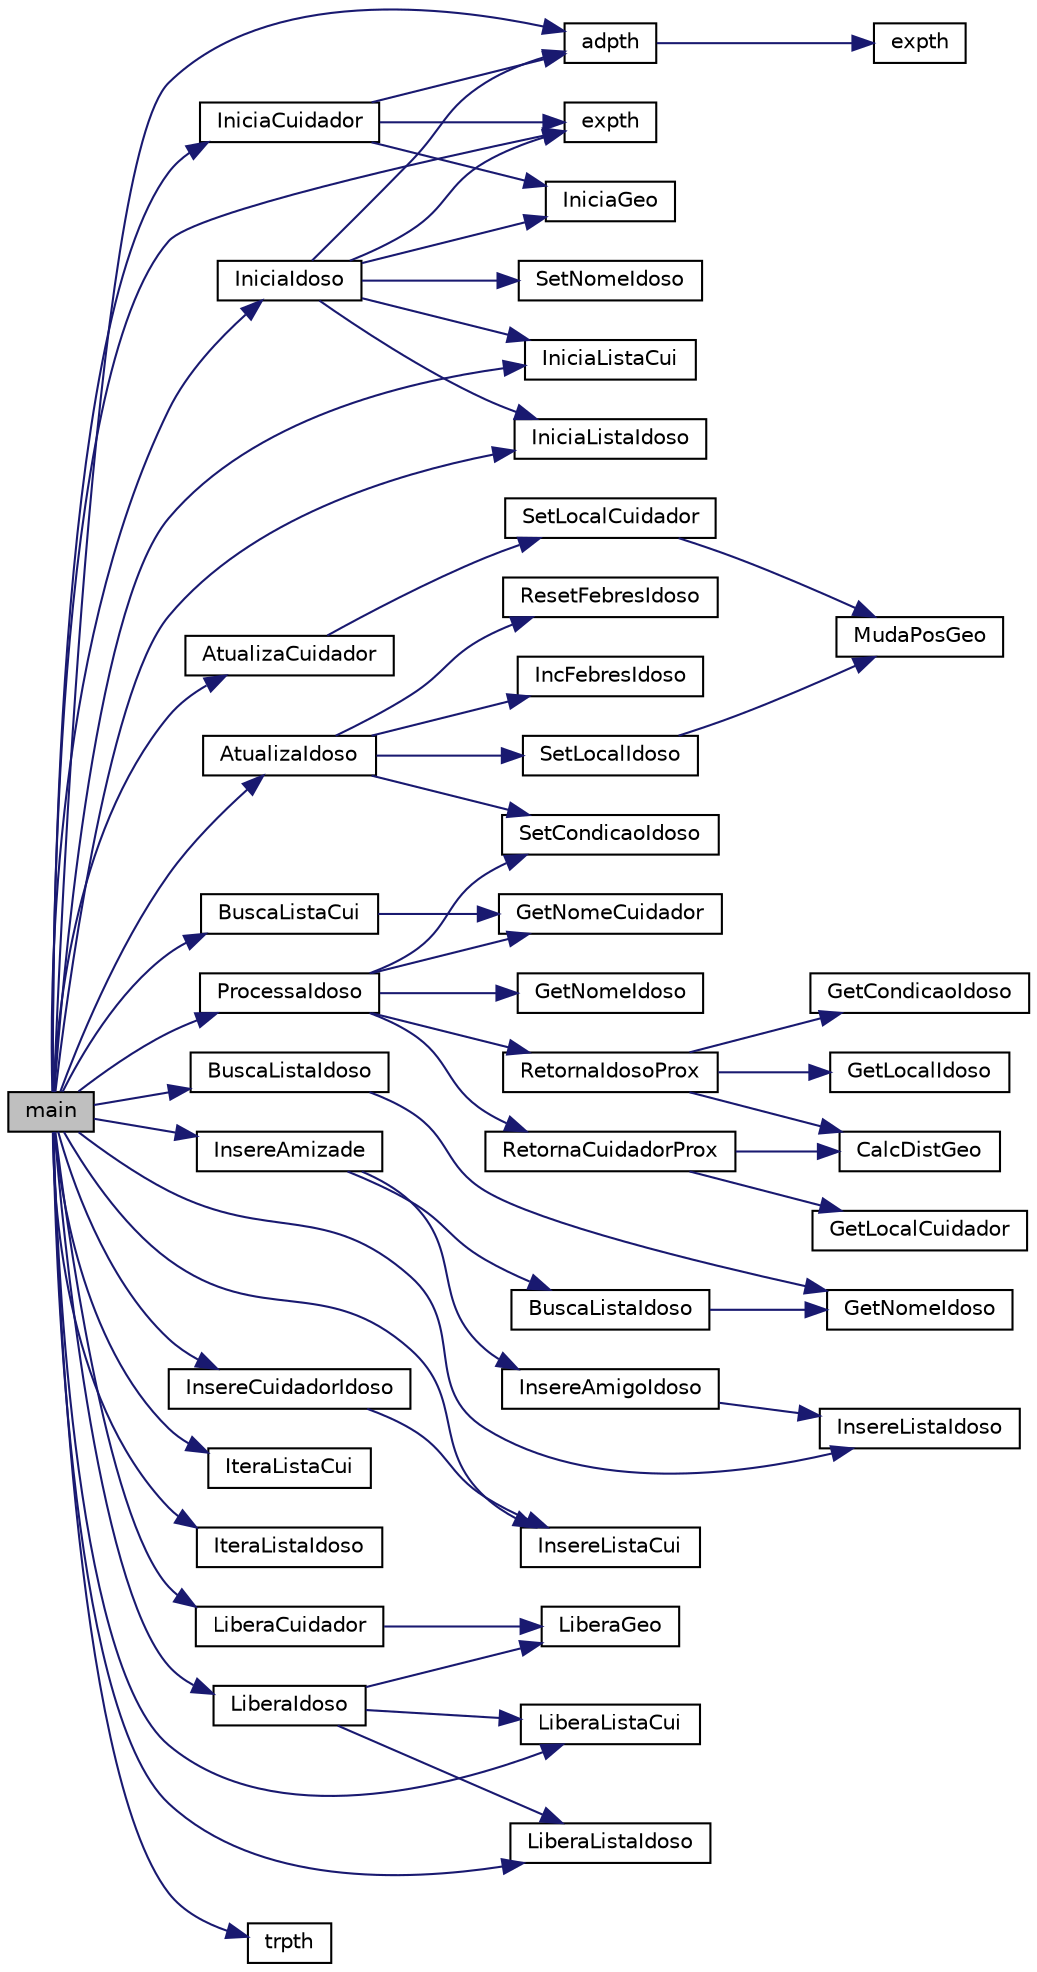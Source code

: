 digraph "main"
{
 // LATEX_PDF_SIZE
  edge [fontname="Helvetica",fontsize="10",labelfontname="Helvetica",labelfontsize="10"];
  node [fontname="Helvetica",fontsize="10",shape=record];
  rankdir="LR";
  Node1 [label="main",height=0.2,width=0.4,color="black", fillcolor="grey75", style="filled", fontcolor="black",tooltip=" "];
  Node1 -> Node2 [color="midnightblue",fontsize="10",style="solid"];
  Node2 [label="adpth",height=0.2,width=0.4,color="black", fillcolor="white", style="filled",URL="$pathman_8h.html#a8ac57bc6fde707215bb75ce25309489b",tooltip="adiciona uma string no final do caminho, com um divisor no meio se o path terminar com um divisor,..."];
  Node2 -> Node3 [color="midnightblue",fontsize="10",style="solid"];
  Node3 [label="expth",height=0.2,width=0.4,color="black", fillcolor="white", style="filled",URL="$pathman_8c.html#a18886c8669c2a9541f75720f21bdb84c",tooltip="Extend path: adiciona uma string no final do caminho."];
  Node1 -> Node4 [color="midnightblue",fontsize="10",style="solid"];
  Node4 [label="AtualizaCuidador",height=0.2,width=0.4,color="black", fillcolor="white", style="filled",URL="$cuidador_8h.html#a676000430da09bc26e44294be49ce6a7",tooltip="Faz a leitura de uma nova linha do arquivo referente ao cuidador, atualizando seu local no dado tempo..."];
  Node4 -> Node5 [color="midnightblue",fontsize="10",style="solid"];
  Node5 [label="SetLocalCuidador",height=0.2,width=0.4,color="black", fillcolor="white", style="filled",URL="$cuidador_8c.html#a8eb550092858dafae62ebcc83fa99921",tooltip="Define o Local (de tipo Geoloc) do objeto Cuidador."];
  Node5 -> Node6 [color="midnightblue",fontsize="10",style="solid"];
  Node6 [label="MudaPosGeo",height=0.2,width=0.4,color="black", fillcolor="white", style="filled",URL="$geoloc_8h.html#ad15a017b73ab2909652b15b346373bb7",tooltip="Define a geolocalizacao dada para os valores de latitude e longitude passados."];
  Node1 -> Node7 [color="midnightblue",fontsize="10",style="solid"];
  Node7 [label="AtualizaIdoso",height=0.2,width=0.4,color="black", fillcolor="white", style="filled",URL="$idoso_8h.html#a9f1d51ea97ea9f557a840325ef5fb737",tooltip="Faz a leitura de uma nova linha do arquivo referente ao Idoso, atualizando seus dados no dado tempo."];
  Node7 -> Node8 [color="midnightblue",fontsize="10",style="solid"];
  Node8 [label="IncFebresIdoso",height=0.2,width=0.4,color="black", fillcolor="white", style="filled",URL="$idoso_8c.html#abcba8ce4d83ae423bb11438deb58b55e",tooltip="Incrementa o contador de febres baixas seguidas do Idoso."];
  Node7 -> Node9 [color="midnightblue",fontsize="10",style="solid"];
  Node9 [label="ResetFebresIdoso",height=0.2,width=0.4,color="black", fillcolor="white", style="filled",URL="$idoso_8c.html#a074ec0beda9207173bb20248369d008e",tooltip="Zera o contador de febres baixas do Idoso."];
  Node7 -> Node10 [color="midnightblue",fontsize="10",style="solid"];
  Node10 [label="SetCondicaoIdoso",height=0.2,width=0.4,color="black", fillcolor="white", style="filled",URL="$idoso_8c.html#a05c6062c3c814bfd4b9b219ccd09caa0",tooltip="Define uma nova Condicao ao Idoso."];
  Node7 -> Node11 [color="midnightblue",fontsize="10",style="solid"];
  Node11 [label="SetLocalIdoso",height=0.2,width=0.4,color="black", fillcolor="white", style="filled",URL="$idoso_8c.html#a73c41422fa6d8127dff69b6b02894fc1",tooltip="Define o Local do Idoso para as novas coordenadas."];
  Node11 -> Node6 [color="midnightblue",fontsize="10",style="solid"];
  Node1 -> Node12 [color="midnightblue",fontsize="10",style="solid"];
  Node12 [label="BuscaListaCui",height=0.2,width=0.4,color="black", fillcolor="white", style="filled",URL="$lista_cuidador_8h.html#a61dc6d98fd31091c9282d2cc26eb8ba3",tooltip="Busca na lista o cuidador que possui o nome informado e faz o retorno do mesmo, retornando nulo caso ..."];
  Node12 -> Node13 [color="midnightblue",fontsize="10",style="solid"];
  Node13 [label="GetNomeCuidador",height=0.2,width=0.4,color="black", fillcolor="white", style="filled",URL="$cuidador_8h.html#a2e1114aca6ce014765fcba5722825b2b",tooltip="Retorna o Nome do objeto Cuidador."];
  Node1 -> Node14 [color="midnightblue",fontsize="10",style="solid"];
  Node14 [label="BuscaListaIdoso",height=0.2,width=0.4,color="black", fillcolor="white", style="filled",URL="$lista_idoso_8h.html#ae54bcb97b257f8edff6646cf71e1946d",tooltip="Busca na lista o Idoso que possui o nome informado e faz o retorno do mesmo, retornando nulo caso a l..."];
  Node14 -> Node15 [color="midnightblue",fontsize="10",style="solid"];
  Node15 [label="GetNomeIdoso",height=0.2,width=0.4,color="black", fillcolor="white", style="filled",URL="$idoso_8h.html#ad410fb3330c4e9336dc048bb5c684b58",tooltip="Retorna o Nome do objeto Idoso."];
  Node1 -> Node16 [color="midnightblue",fontsize="10",style="solid"];
  Node16 [label="expth",height=0.2,width=0.4,color="black", fillcolor="white", style="filled",URL="$pathman_8h.html#a18886c8669c2a9541f75720f21bdb84c",tooltip="Extend path: adiciona uma string no final do caminho."];
  Node1 -> Node17 [color="midnightblue",fontsize="10",style="solid"];
  Node17 [label="IniciaCuidador",height=0.2,width=0.4,color="black", fillcolor="white", style="filled",URL="$cuidador_8h.html#aeb8e274de45a5c99428ad3740eef86b8",tooltip="Faz a alocacao de memoria e inicializacao de uma variavel do tipo cuidador."];
  Node17 -> Node2 [color="midnightblue",fontsize="10",style="solid"];
  Node17 -> Node16 [color="midnightblue",fontsize="10",style="solid"];
  Node17 -> Node18 [color="midnightblue",fontsize="10",style="solid"];
  Node18 [label="IniciaGeo",height=0.2,width=0.4,color="black", fillcolor="white", style="filled",URL="$geoloc_8h.html#afbcdcb86de07f57b99d242367e2a4a05",tooltip="Faz a alocacao de memoria e inicializacao de uma variavel do tipo Geoloc, responsavel por armazenas e..."];
  Node1 -> Node19 [color="midnightblue",fontsize="10",style="solid"];
  Node19 [label="IniciaIdoso",height=0.2,width=0.4,color="black", fillcolor="white", style="filled",URL="$idoso_8h.html#a3f54e9cc6f8cd2c53e2c3a09aefc32db",tooltip="Faz a alocacao de memoria e inicializacao de uma variavel do tipo Idoso."];
  Node19 -> Node2 [color="midnightblue",fontsize="10",style="solid"];
  Node19 -> Node16 [color="midnightblue",fontsize="10",style="solid"];
  Node19 -> Node18 [color="midnightblue",fontsize="10",style="solid"];
  Node19 -> Node20 [color="midnightblue",fontsize="10",style="solid"];
  Node20 [label="IniciaListaCui",height=0.2,width=0.4,color="black", fillcolor="white", style="filled",URL="$lista_cuidador_8h.html#ac9664361693d2ac6ad17afb02d0af621",tooltip="Aloca e inicia uma lista de cuidadores com uma sentinela vazia."];
  Node19 -> Node21 [color="midnightblue",fontsize="10",style="solid"];
  Node21 [label="IniciaListaIdoso",height=0.2,width=0.4,color="black", fillcolor="white", style="filled",URL="$lista_idoso_8h.html#a8db6232f56c31eabd4870f5c010710b6",tooltip="Aloca e inicia uma lista de Idosos com uma sentinela vazia."];
  Node19 -> Node22 [color="midnightblue",fontsize="10",style="solid"];
  Node22 [label="SetNomeIdoso",height=0.2,width=0.4,color="black", fillcolor="white", style="filled",URL="$idoso_8c.html#ab7bfad24a236d31876f699b460e00f4d",tooltip="Define o Nome do objeto Idoso."];
  Node1 -> Node20 [color="midnightblue",fontsize="10",style="solid"];
  Node1 -> Node21 [color="midnightblue",fontsize="10",style="solid"];
  Node1 -> Node23 [color="midnightblue",fontsize="10",style="solid"];
  Node23 [label="InsereAmizade",height=0.2,width=0.4,color="black", fillcolor="white", style="filled",URL="$lista_idoso_8h.html#a426b6b2ccb10e43ecff84f9a744c1c5c",tooltip="Cria o um laco de amizade, inserindo o amigo na lista de amigos um do outro Como amizades sao recipro..."];
  Node23 -> Node24 [color="midnightblue",fontsize="10",style="solid"];
  Node24 [label="BuscaListaIdoso",height=0.2,width=0.4,color="black", fillcolor="white", style="filled",URL="$lista_idoso_8c.html#ae54bcb97b257f8edff6646cf71e1946d",tooltip="Busca na lista o Idoso que possui o nome informado e faz o retorno do mesmo, retornando nulo caso a l..."];
  Node24 -> Node15 [color="midnightblue",fontsize="10",style="solid"];
  Node23 -> Node25 [color="midnightblue",fontsize="10",style="solid"];
  Node25 [label="InsereAmigoIdoso",height=0.2,width=0.4,color="black", fillcolor="white", style="filled",URL="$idoso_8h.html#adead1c28f1b19683b8958019426a8aa2",tooltip="Insere um novo idoso a lista de amizades do Idoso acessado."];
  Node25 -> Node26 [color="midnightblue",fontsize="10",style="solid"];
  Node26 [label="InsereListaIdoso",height=0.2,width=0.4,color="black", fillcolor="white", style="filled",URL="$lista_idoso_8h.html#aefc27e3a6b457254cdd0bb849ef2fbb8",tooltip="Insere o Idoso ao final da lista de idosos acessada."];
  Node1 -> Node27 [color="midnightblue",fontsize="10",style="solid"];
  Node27 [label="InsereCuidadorIdoso",height=0.2,width=0.4,color="black", fillcolor="white", style="filled",URL="$idoso_8h.html#aab10cd3a90c4c144a89041f24c9b148f",tooltip="Insere um novo cuidador a lista de cuidadores que o Idoso acessado pode requisitar."];
  Node27 -> Node28 [color="midnightblue",fontsize="10",style="solid"];
  Node28 [label="InsereListaCui",height=0.2,width=0.4,color="black", fillcolor="white", style="filled",URL="$lista_cuidador_8h.html#a8c1178c4c579b1d1950f0caa01f5ce41",tooltip="Insere o cuidador ao final da lista de cuidadores acessada."];
  Node1 -> Node28 [color="midnightblue",fontsize="10",style="solid"];
  Node1 -> Node26 [color="midnightblue",fontsize="10",style="solid"];
  Node1 -> Node29 [color="midnightblue",fontsize="10",style="solid"];
  Node29 [label="IteraListaCui",height=0.2,width=0.4,color="black", fillcolor="white", style="filled",URL="$lista_cuidador_8h.html#af74176e22e075d1e490381dea9d5f83b",tooltip="Faz a iteracao da lista executando a funcao passada como parametro em cada elemento."];
  Node1 -> Node30 [color="midnightblue",fontsize="10",style="solid"];
  Node30 [label="IteraListaIdoso",height=0.2,width=0.4,color="black", fillcolor="white", style="filled",URL="$lista_idoso_8h.html#ab57e33e1935c754283861a88e9586c76",tooltip="Faz a iteracao da lista executando a funcao passada como parametro em cada elemento."];
  Node1 -> Node31 [color="midnightblue",fontsize="10",style="solid"];
  Node31 [label="LiberaCuidador",height=0.2,width=0.4,color="black", fillcolor="white", style="filled",URL="$cuidador_8h.html#a6e4af23e054337b68d5037edeefa9c85",tooltip="Libera a memoria alocada para tal cuidador."];
  Node31 -> Node32 [color="midnightblue",fontsize="10",style="solid"];
  Node32 [label="LiberaGeo",height=0.2,width=0.4,color="black", fillcolor="white", style="filled",URL="$geoloc_8h.html#a1e2732e2aee467321c0e4df4f748aa65",tooltip="Libera a memoria alocada para a variavel de tipo Geoloc."];
  Node1 -> Node33 [color="midnightblue",fontsize="10",style="solid"];
  Node33 [label="LiberaIdoso",height=0.2,width=0.4,color="black", fillcolor="white", style="filled",URL="$idoso_8h.html#a9f1fc433114612ab21373e245aa47712",tooltip="Libera a memoria alocada para a variavel de tipo Idoso."];
  Node33 -> Node32 [color="midnightblue",fontsize="10",style="solid"];
  Node33 -> Node34 [color="midnightblue",fontsize="10",style="solid"];
  Node34 [label="LiberaListaCui",height=0.2,width=0.4,color="black", fillcolor="white", style="filled",URL="$lista_cuidador_8h.html#a86284060d805e7118ba0094834ff85db",tooltip="Libera a memoria alocada pela lista e suas celulas."];
  Node33 -> Node35 [color="midnightblue",fontsize="10",style="solid"];
  Node35 [label="LiberaListaIdoso",height=0.2,width=0.4,color="black", fillcolor="white", style="filled",URL="$lista_idoso_8h.html#a6372ab13748fb8d78259a424fd21d986",tooltip="Libera a memoria alocada pela lista e suas celulas."];
  Node1 -> Node34 [color="midnightblue",fontsize="10",style="solid"];
  Node1 -> Node35 [color="midnightblue",fontsize="10",style="solid"];
  Node1 -> Node36 [color="midnightblue",fontsize="10",style="solid"];
  Node36 [label="ProcessaIdoso",height=0.2,width=0.4,color="black", fillcolor="white", style="filled",URL="$idoso_8h.html#a88452684585a131cdad194e145456e67",tooltip="Dadas as informacoes atualizadas do idoso, essa funcao eh responsavel por processar as informacoes ob..."];
  Node36 -> Node13 [color="midnightblue",fontsize="10",style="solid"];
  Node36 -> Node37 [color="midnightblue",fontsize="10",style="solid"];
  Node37 [label="GetNomeIdoso",height=0.2,width=0.4,color="black", fillcolor="white", style="filled",URL="$idoso_8c.html#ad410fb3330c4e9336dc048bb5c684b58",tooltip="Retorna o Nome do objeto Idoso."];
  Node36 -> Node38 [color="midnightblue",fontsize="10",style="solid"];
  Node38 [label="RetornaCuidadorProx",height=0.2,width=0.4,color="black", fillcolor="white", style="filled",URL="$lista_cuidador_8h.html#a199e3cfc61052c71a6afad55ba8d4e4c",tooltip="Retorna o cuidador mais proximo do ponto de referencia entre os presentes na lista."];
  Node38 -> Node39 [color="midnightblue",fontsize="10",style="solid"];
  Node39 [label="CalcDistGeo",height=0.2,width=0.4,color="black", fillcolor="white", style="filled",URL="$geoloc_8h.html#a58b31cb21ffe9fe839d9c2e0f69772a8",tooltip="Calcula a distancia entre duas localizacoes Retornando um double resultante do calculo."];
  Node38 -> Node40 [color="midnightblue",fontsize="10",style="solid"];
  Node40 [label="GetLocalCuidador",height=0.2,width=0.4,color="black", fillcolor="white", style="filled",URL="$cuidador_8h.html#a0b02209f82186c9bd84ca27c3c01b58e",tooltip="Retorna o Local (de tipo Geoloc) do objeto Cuidador."];
  Node36 -> Node41 [color="midnightblue",fontsize="10",style="solid"];
  Node41 [label="RetornaIdosoProx",height=0.2,width=0.4,color="black", fillcolor="white", style="filled",URL="$lista_idoso_8h.html#afa97c09900abce26facf342d0a824599",tooltip="Retorna o Idoso mais proximo do ponto de referencia entre os presentes na lista."];
  Node41 -> Node39 [color="midnightblue",fontsize="10",style="solid"];
  Node41 -> Node42 [color="midnightblue",fontsize="10",style="solid"];
  Node42 [label="GetCondicaoIdoso",height=0.2,width=0.4,color="black", fillcolor="white", style="filled",URL="$idoso_8h.html#a137d0f97f095286e4d25790507a52e61",tooltip="Retorna a condicao atual do idoso, respeitando a seguinte tabela -2 = Bem morto -1 = A informar,..."];
  Node41 -> Node43 [color="midnightblue",fontsize="10",style="solid"];
  Node43 [label="GetLocalIdoso",height=0.2,width=0.4,color="black", fillcolor="white", style="filled",URL="$idoso_8h.html#a408d4574b54a20f17a044f55cd887fa6",tooltip="Retorna o Local do Idoso (Como Geoloc)"];
  Node36 -> Node10 [color="midnightblue",fontsize="10",style="solid"];
  Node1 -> Node44 [color="midnightblue",fontsize="10",style="solid"];
  Node44 [label="trpth",height=0.2,width=0.4,color="black", fillcolor="white", style="filled",URL="$pathman_8h.html#a759e228c839cbdff1102432a69ad7e9e",tooltip="Trim path: remove caracteres do fim até o primeiro divisor (incluso), se o path terminar com o diviso..."];
}
